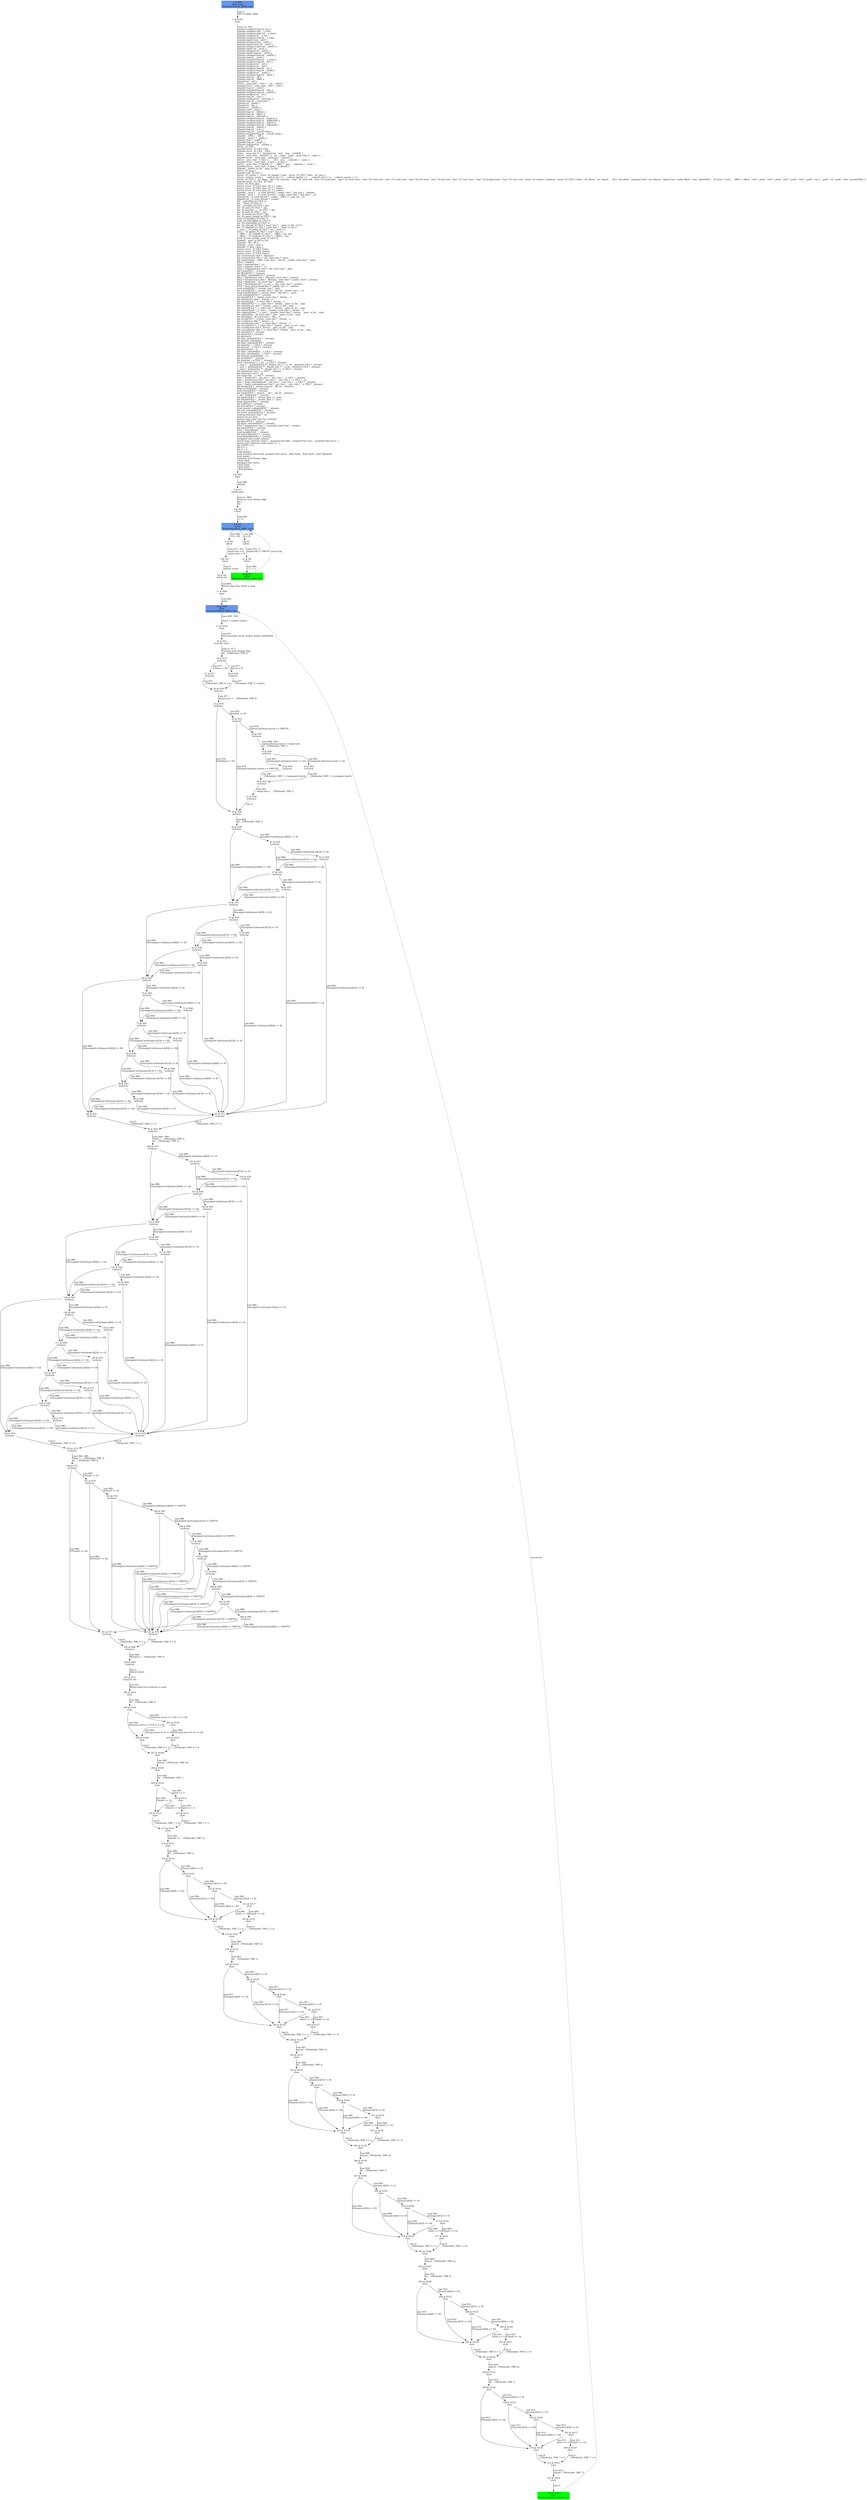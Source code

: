 digraph ARG {
node [style="filled" shape="box" color="white"]
0 [fillcolor="cornflowerblue" label="0 @ N91\nmain entry\nAbstractionState: ABS0: true\n" id="0"]
1 [label="1 @ N164\nmain\n" id="1"]
2 [label="2 @ N97\nmain\n" id="2"]
3 [label="3 @ N1\ninitial entry\n" id="3"]
4 [label="4 @ N4\ninitial\n" id="4"]
6 [fillcolor="cornflowerblue" label="6 @ N5\ninitial\nAbstractionState: ABS1: true\n" id="6"]
8 [label="8 @ N8\ninitial\n" id="8"]
9 [label="9 @ N11\ninitial\n" id="9"]
10 [label="10 @ N0\ninitial exit\n" id="10"]
11 [label="11 @ N98\nmain\n" id="11"]
16 [fillcolor="cornflowerblue" label="16 @ N99\nmain\nAbstractionState: ABS3: true\n" id="16"]
17 [label="17 @ N102\nmain\n" id="17"]
18 [label="18 @ N13\ntictactoe entry\n" id="18"]
19 [label="19 @ N15\ntictactoe\n" id="19"]
21 [label="21 @ N17\ntictactoe\n" id="21"]
24 [label="24 @ N18\ntictactoe\n" id="24"]
25 [label="25 @ N19\ntictactoe\n" id="25"]
39 [label="39 @ N20\ntictactoe\n" id="39"]
40 [label="40 @ N29\ntictactoe\n" id="40"]
54 [label="54 @ N33\ntictactoe\n" id="54"]
69 [label="69 @ N30\ntictactoe\n" id="69"]
96 [label="96 @ N32\ntictactoe\n" id="96"]
99 [label="99 @ N50\ntictactoe\n" id="99"]
100 [label="100 @ N52\ntictactoe\n" id="100"]
114 [label="114 @ N56\ntictactoe\n" id="114"]
129 [label="129 @ N53\ntictactoe\n" id="129"]
156 [label="156 @ N55\ntictactoe\n" id="156"]
159 [label="159 @ N73\ntictactoe\n" id="159"]
160 [label="160 @ N75\ntictactoe\n" id="160"]
191 [label="191 @ N77\ntictactoe\n" id="191"]
195 [label="195 @ N88\ntictactoe\n" id="195"]
196 [label="196 @ N89\ntictactoe\n" id="196"]
197 [label="197 @ N12\ntictactoe exit\n" id="197"]
198 [label="198 @ N103\nmain\n" id="198"]
199 [label="199 @ N104\nmain\n" id="199"]
204 [label="204 @ N106\nmain\n" id="204"]
207 [label="207 @ N108\nmain\n" id="207"]
208 [label="208 @ N109\nmain\n" id="208"]
209 [label="209 @ N110\nmain\n" id="209"]
214 [label="214 @ N113\nmain\n" id="214"]
217 [label="217 @ N114\nmain\n" id="217"]
218 [label="218 @ N115\nmain\n" id="218"]
219 [label="219 @ N116\nmain\n" id="219"]
230 [label="230 @ N118\nmain\n" id="230"]
233 [label="233 @ N122\nmain\n" id="233"]
234 [label="234 @ N123\nmain\n" id="234"]
235 [label="235 @ N124\nmain\n" id="235"]
246 [label="246 @ N126\nmain\n" id="246"]
249 [label="249 @ N130\nmain\n" id="249"]
250 [label="250 @ N131\nmain\n" id="250"]
251 [label="251 @ N132\nmain\n" id="251"]
262 [label="262 @ N134\nmain\n" id="262"]
265 [label="265 @ N138\nmain\n" id="265"]
266 [label="266 @ N139\nmain\n" id="266"]
267 [label="267 @ N140\nmain\n" id="267"]
278 [label="278 @ N142\nmain\n" id="278"]
281 [label="281 @ N146\nmain\n" id="281"]
282 [label="282 @ N147\nmain\n" id="282"]
283 [label="283 @ N148\nmain\n" id="283"]
294 [label="294 @ N150\nmain\n" id="294"]
297 [label="297 @ N154\nmain\n" id="297"]
298 [label="298 @ N155\nmain\n" id="298"]
299 [label="299 @ N156\nmain\n" id="299"]
310 [label="310 @ N158\nmain\n" id="310"]
313 [label="313 @ N162\nmain\n" id="313"]
314 [label="314 @ N163\nmain\n" id="314"]
316 [fillcolor="green" label="316 @ N99\nmain\nAbstractionState: ABS4: true\n" id="316"]
300 [label="300 @ N161\nmain\n" id="300"]
302 [label="302 @ N160\nmain\n" id="302"]
305 [label="305 @ N157\nmain\n" id="305"]
309 [label="309 @ N159\nmain\n" id="309"]
284 [label="284 @ N153\nmain\n" id="284"]
286 [label="286 @ N152\nmain\n" id="286"]
289 [label="289 @ N149\nmain\n" id="289"]
293 [label="293 @ N151\nmain\n" id="293"]
268 [label="268 @ N145\nmain\n" id="268"]
270 [label="270 @ N144\nmain\n" id="270"]
273 [label="273 @ N141\nmain\n" id="273"]
277 [label="277 @ N143\nmain\n" id="277"]
252 [label="252 @ N137\nmain\n" id="252"]
254 [label="254 @ N136\nmain\n" id="254"]
257 [label="257 @ N133\nmain\n" id="257"]
261 [label="261 @ N135\nmain\n" id="261"]
236 [label="236 @ N129\nmain\n" id="236"]
238 [label="238 @ N128\nmain\n" id="238"]
241 [label="241 @ N125\nmain\n" id="241"]
245 [label="245 @ N127\nmain\n" id="245"]
220 [label="220 @ N121\nmain\n" id="220"]
222 [label="222 @ N120\nmain\n" id="222"]
225 [label="225 @ N117\nmain\n" id="225"]
229 [label="229 @ N119\nmain\n" id="229"]
210 [label="210 @ N111\nmain\n" id="210"]
212 [label="212 @ N112\nmain\n" id="212"]
201 [label="201 @ N105\nmain\n" id="201"]
203 [label="203 @ N107\nmain\n" id="203"]
161 [label="161 @ N79\ntictactoe\n" id="161"]
163 [label="163 @ N76\ntictactoe\n" id="163"]
192 [label="192 @ N78\ntictactoe\n" id="192"]
166 [label="166 @ N87\ntictactoe\n" id="166"]
168 [label="168 @ N86\ntictactoe\n" id="168"]
171 [label="171 @ N85\ntictactoe\n" id="171"]
174 [label="174 @ N84\ntictactoe\n" id="174"]
177 [label="177 @ N83\ntictactoe\n" id="177"]
180 [label="180 @ N82\ntictactoe\n" id="180"]
183 [label="183 @ N81\ntictactoe\n" id="183"]
186 [label="186 @ N80\ntictactoe\n" id="186"]
130 [label="130 @ N65\ntictactoe\n" id="130"]
137 [label="137 @ N68\ntictactoe\n" id="137"]
143 [label="143 @ N67\ntictactoe\n" id="143"]
149 [label="149 @ N66\ntictactoe\n" id="149"]
150 [label="150 @ N72\ntictactoe\n" id="150"]
155 [label="155 @ N54\ntictactoe\n" id="155"]
144 [label="144 @ N71\ntictactoe\n" id="144"]
138 [label="138 @ N70\ntictactoe\n" id="138"]
132 [label="132 @ N69\ntictactoe\n" id="132"]
115 [label="115 @ N61\ntictactoe\n" id="115"]
122 [label="122 @ N62\ntictactoe\n" id="122"]
123 [label="123 @ N64\ntictactoe\n" id="123"]
117 [label="117 @ N63\ntictactoe\n" id="117"]
101 [label="101 @ N57\ntictactoe\n" id="101"]
107 [label="107 @ N58\ntictactoe\n" id="107"]
108 [label="108 @ N60\ntictactoe\n" id="108"]
103 [label="103 @ N59\ntictactoe\n" id="103"]
70 [label="70 @ N42\ntictactoe\n" id="70"]
77 [label="77 @ N45\ntictactoe\n" id="77"]
83 [label="83 @ N44\ntictactoe\n" id="83"]
89 [label="89 @ N43\ntictactoe\n" id="89"]
90 [label="90 @ N49\ntictactoe\n" id="90"]
95 [label="95 @ N31\ntictactoe\n" id="95"]
84 [label="84 @ N48\ntictactoe\n" id="84"]
78 [label="78 @ N47\ntictactoe\n" id="78"]
72 [label="72 @ N46\ntictactoe\n" id="72"]
55 [label="55 @ N38\ntictactoe\n" id="55"]
62 [label="62 @ N39\ntictactoe\n" id="62"]
63 [label="63 @ N41\ntictactoe\n" id="63"]
57 [label="57 @ N40\ntictactoe\n" id="57"]
41 [label="41 @ N34\ntictactoe\n" id="41"]
47 [label="47 @ N35\ntictactoe\n" id="47"]
48 [label="48 @ N37\ntictactoe\n" id="48"]
43 [label="43 @ N36\ntictactoe\n" id="43"]
26 [label="26 @ N22\ntictactoe\n" id="26"]
28 [label="28 @ N21\ntictactoe\n" id="28"]
31 [label="31 @ N24\ntictactoe\n" id="31"]
33 [label="33 @ N26\ntictactoe\n" id="33"]
36 [label="36 @ N27\ntictactoe\n" id="36"]
37 [label="37 @ N28\ntictactoe\n" id="37"]
32 [label="32 @ N25\ntictactoe\n" id="32"]
20 [label="20 @ N16\ntictactoe\n" id="20"]
7 [label="7 @ N7\ninitial\n" id="7"]
12 [label="12 @ N6\ninitial\n" id="12"]
14 [fillcolor="green" label="14 @ N5\ninitial\nAbstractionState: ABS2: true\n" id="14"]
0 -> 1 [label="Line 0: \lINIT GLOBAL VARS\l" id="0 -> 1"]
1 -> 2 [label="Lines 33 - 897: \ltypedef unsigned long int size_t;\ltypedef unsigned char __u_char;\ltypedef unsigned short int __u_short;\ltypedef unsigned int __u_int;\ltypedef unsigned long int __u_long;\ltypedef signed char __int8_t;\ltypedef unsigned char __uint8_t;\ltypedef signed short int __int16_t;\ltypedef unsigned short int __uint16_t;\ltypedef signed int __int32_t;\ltypedef unsigned int __uint32_t;\ltypedef signed long int __int64_t;\ltypedef unsigned long int __uint64_t;\ltypedef long int __quad_t;\ltypedef unsigned long int __u_quad_t;\ltypedef unsigned long int __dev_t;\ltypedef unsigned int __uid_t;\ltypedef unsigned int __gid_t;\ltypedef unsigned long int __ino_t;\ltypedef unsigned long int __ino64_t;\ltypedef unsigned int __mode_t;\ltypedef unsigned long int __nlink_t;\ltypedef long int __off_t;\ltypedef long int __off64_t;\ltypedef int __pid_t;\lstruct __anon_type___fsid_t {   int __val[2]; } ;\ltypedef struct __anon_type___fsid_t __fsid_t;\ltypedef long int __clock_t;\ltypedef unsigned long int __rlim_t;\ltypedef unsigned long int __rlim64_t;\ltypedef unsigned int __id_t;\ltypedef long int __time_t;\ltypedef unsigned int __useconds_t;\ltypedef long int __suseconds_t;\ltypedef int __daddr_t;\ltypedef int __key_t;\ltypedef int __clockid_t;\ltypedef void *__timer_t;\ltypedef long int __blksize_t;\ltypedef long int __blkcnt_t;\ltypedef long int __blkcnt64_t;\ltypedef unsigned long int __fsblkcnt_t;\ltypedef unsigned long int __fsblkcnt64_t;\ltypedef unsigned long int __fsfilcnt_t;\ltypedef unsigned long int __fsfilcnt64_t;\ltypedef long int __fsword_t;\ltypedef long int __ssize_t;\ltypedef long int __syscall_slong_t;\ltypedef unsigned long int __syscall_ulong_t;\ltypedef __off64_t __loff_t;\ltypedef __quad_t *__qaddr_t;\ltypedef char *__caddr_t;\ltypedef long int __intptr_t;\ltypedef unsigned int __socklen_t;\lstruct _IO_FILE ;\ltypedef struct _IO_FILE FILE;\ltypedef struct _IO_FILE __FILE;\lunion __anon_type_0 {   unsigned int __wch;   char __wchb[4]; } ;\lstruct __anon_type___mbstate_t {   int __count;   union __anon_type_0 __value; } ;\ltypedef struct __anon_type___mbstate_t __mbstate_t;\lstruct __anon_type__G_fpos_t {   __off_t __pos;   __mbstate_t __state; } ;\ltypedef struct __anon_type__G_fpos_t _G_fpos_t;\lstruct __anon_type__G_fpos64_t {   __off64_t __pos;   __mbstate_t __state; } ;\ltypedef struct __anon_type__G_fpos_t _G_fpos64_t;\ltypedef __builtin_va_list __gnuc_va_list;\lstruct _IO_jump_t ;\ltypedef void _IO_lock_t;\lstruct _IO_marker {   struct _IO_marker *_next;   struct _IO_FILE *_sbuf;   int _pos; } ;\lenum __codecvt_result {   __codecvt_ok = 0,   __codecvt_partial = 1,   __codecvt_error = 2,   __codecvt_noconv = 3 } ;\lstruct _IO_FILE {   int _flags;   char *_IO_read_ptr;   char *_IO_read_end;   char *_IO_read_base;   char *_IO_write_base;   char *_IO_write_ptr;   char *_IO_write_end;   char *_IO_buf_base;   char *_IO_buf_end;   char *_IO_save_base;   char *_IO_backup_base;   char *_IO_save_end;   struct _IO_marker *_markers;   struct _IO_FILE *_chain;   int _fileno;   int _flags2;   __off_t _old_offset;   unsigned short _cur_column;   signed char _vtable_offset;   char _shortbuf[1];   _IO_lock_t *_lock;   __off64_t _offset;   void *__pad1;   void *__pad2;   void *__pad3;   void *__pad4;   size_t __pad5;   int _mode;   char _unused2[40]; } ;\ltypedef struct _IO_FILE _IO_FILE;\lstruct _IO_FILE_plus ;\lextern struct _IO_FILE_plus _IO_2_1_stdin_;\lextern struct _IO_FILE_plus _IO_2_1_stdout_;\lextern struct _IO_FILE_plus _IO_2_1_stderr_;\ltypedef __ssize_t  __io_read_fn(void *__cookie, char *__buf, size_t __nbytes);\ltypedef __ssize_t  __io_write_fn(void *__cookie, const char *__buf, size_t __n);\ltypedef int __io_seek_fn(void *__cookie, __off64_t *__pos, int __w);\ltypedef int __io_close_fn(void *__cookie);\lint __underflow(_IO_FILE *);\lint __uflow(_IO_FILE *);\lint __overflow(_IO_FILE *, int);\lint _IO_getc(_IO_FILE *__fp);\lint _IO_putc(int __c, _IO_FILE *__fp);\lint _IO_feof(_IO_FILE *__fp);\lint _IO_ferror(_IO_FILE *__fp);\lint _IO_peekc_locked(_IO_FILE *__fp);\lvoid _IO_flockfile(_IO_FILE *);\lvoid _IO_funlockfile(_IO_FILE *);\lint _IO_ftrylockfile(_IO_FILE *);\lint _IO_vfscanf(_IO_FILE *, const char *, __gnuc_va_list , int *);\lint _IO_vfprintf(_IO_FILE *, const char *, __gnuc_va_list );\l__ssize_t  _IO_padn(_IO_FILE *, int, __ssize_t );\lsize_t  _IO_sgetn(_IO_FILE *, void *, size_t );\l__off64_t  _IO_seekoff(_IO_FILE *, __off64_t , int, int);\l__off64_t  _IO_seekpos(_IO_FILE *, __off64_t , int);\lvoid _IO_free_backup_area(_IO_FILE *);\ltypedef __gnuc_va_list va_list;\ltypedef __off_t off_t;\ltypedef __ssize_t ssize_t;\ltypedef _G_fpos_t fpos_t;\lextern struct _IO_FILE *stdin;\lextern struct _IO_FILE *stdout;\lextern struct _IO_FILE *stderr;\lint remove(const char *__filename);\lint rename(const char *__old, const char *__new);\lint renameat(int __oldfd, const char *__old, int __newfd, const char *__new);\lFILE * tmpfile();\lchar * tmpnam(char *__s);\lchar * tmpnam_r(char *__s);\lchar * tempnam(const char *__dir, const char *__pfx);\lint fclose(FILE *__stream);\lint fflush(FILE *__stream);\lint fflush_unlocked(FILE *__stream);\lFILE * fopen(const char *__filename, const char *__modes);\lFILE * freopen(const char *__filename, const char *__modes, FILE *__stream);\lFILE * fdopen(int __fd, const char *__modes);\lFILE * fmemopen(void *__s, size_t __len, const char *__modes);\lFILE * open_memstream(char **__bufloc, size_t *__sizeloc);\lvoid setbuf(FILE *__stream, char *__buf);\lint setvbuf(FILE *__stream, char *__buf, int __modes, size_t __n);\lvoid setbuffer(FILE *__stream, char *__buf, size_t __size);\lvoid setlinebuf(FILE *__stream);\lint fprintf(FILE *__stream, const char *__format, ...);\lint printf(const char *__format, ...);\lint sprintf(char *__s, const char *__format, ...);\lint vfprintf(FILE *__s, const char *__format, __gnuc_va_list __arg);\lint vprintf(const char *__format, __gnuc_va_list __arg);\lint vsprintf(char *__s, const char *__format, __gnuc_va_list __arg);\lint snprintf(char *__s, size_t __maxlen, const char *__format, ...);\lint vsnprintf(char *__s, size_t __maxlen, const char *__format, __gnuc_va_list __arg);\lint vdprintf(int __fd, const char *__fmt, __gnuc_va_list __arg);\lint dprintf(int __fd, const char *__fmt, ...);\lint fscanf(FILE *__stream, const char *__format, ...);\lint scanf(const char *__format, ...);\lint sscanf(const char *__s, const char *__format, ...);\lint vfscanf(FILE *__s, const char *__format, __gnuc_va_list __arg);\lint vscanf(const char *__format, __gnuc_va_list __arg);\lint vsscanf(const char *__s, const char *__format, __gnuc_va_list __arg);\lint fgetc(FILE *__stream);\lint getc(FILE *__stream);\lint getchar();\lint getc_unlocked(FILE *__stream);\lint getchar_unlocked();\lint fgetc_unlocked(FILE *__stream);\lint fputc(int __c, FILE *__stream);\lint putc(int __c, FILE *__stream);\lint putchar(int __c);\lint fputc_unlocked(int __c, FILE *__stream);\lint putc_unlocked(int __c, FILE *__stream);\lint putchar_unlocked(int __c);\lint getw(FILE *__stream);\lint putw(int __w, FILE *__stream);\lchar * fgets(char *__s, int __n, FILE *__stream);\l__ssize_t  __getdelim(char **__lineptr, size_t *__n, int __delimiter, FILE *__stream);\l__ssize_t  getdelim(char **__lineptr, size_t *__n, int __delimiter, FILE *__stream);\l__ssize_t  getline(char **__lineptr, size_t *__n, FILE *__stream);\lint fputs(const char *__s, FILE *__stream);\lint puts(const char *__s);\lint ungetc(int __c, FILE *__stream);\lsize_t  fread(void *__ptr, size_t __size, size_t __n, FILE *__stream);\lsize_t  fwrite(const void *__ptr, size_t __size, size_t __n, FILE *__s);\lsize_t  fread_unlocked(void *__ptr, size_t __size, size_t __n, FILE *__stream);\lsize_t  fwrite_unlocked(const void *__ptr, size_t __size, size_t __n, FILE *__stream);\lint fseek(FILE *__stream, long int __off, int __whence);\llong int ftell(FILE *__stream);\lvoid rewind(FILE *__stream);\lint fseeko(FILE *__stream, __off_t __off, int __whence);\l__off_t  ftello(FILE *__stream);\lint fgetpos(FILE *__stream, fpos_t *__pos);\lint fsetpos(FILE *__stream, fpos_t *__pos);\lvoid clearerr(FILE *__stream);\lint feof(FILE *__stream);\lint ferror(FILE *__stream);\lvoid clearerr_unlocked(FILE *__stream);\lint feof_unlocked(FILE *__stream);\lint ferror_unlocked(FILE *__stream);\lvoid perror(const char *__s);\lextern int sys_nerr;\lextern const const char *sys_errlist[];\lint fileno(FILE *__stream);\lint fileno_unlocked(FILE *__stream);\lFILE * popen(const char *__command, const char *__modes);\lint pclose(FILE *__stream);\lchar * ctermid(char *__s);\lvoid flockfile(FILE *__stream);\lint ftrylockfile(FILE *__stream);\lvoid funlockfile(FILE *__stream);\lunsigned char nondet_uchar();\lstruct state_elements_main {   unsigned char b[9];   unsigned char turn;   unsigned char move; } ;\lstruct state_elements_main smain = {  };\lint EMPTY = 0;\lint X = 1;\lint O = 2;\lvoid initial();\lvoid tictactoe(_Bool clock, unsigned char imove, _Bool *winX, _Bool *winO, _Bool *finished);\lvoid main();\lFunction start dummy edge\l_Bool clock;\lunsigned char imove;\l_Bool winX;\l_Bool winO;\l_Bool finished;\l" id="1 -> 2"]
2 -> 3 [label="Line 898: \linitial()\l" id="2 -> 3"]
3 -> 4 [label="Lines 0 - 869: \lFunction start dummy edge\lint i;\lfor\l" id="3 -> 4"]
4 -> 6 [label="Line 869: \li = 0;\l" id="4 -> 6"]
14 -> 6 [style="dashed" weight="0" label="covered by"]
6 -> 7 [label="Line 869: \l[i < 9]\l" id="6 -> 7"]
6 -> 8 [label="Line 869: \l[!(i < 9)]\l" id="6 -> 8"]
8 -> 9 [label="Lines 871 - 872: \lsmain.turn = X;\lsmain.move = 0;\l" id="8 -> 9"]
9 -> 10 [label="Line 0: \ldefault return\l" id="9 -> 10"]
10 -> 11 [label="Line 898: \lReturn edge from initial to main\l" id="10 -> 11"]
11 -> 16 [label="Line 899: \lwhile\l" id="11 -> 16"]
316 -> 16 [style="dashed" weight="0" label="covered by"]
16 -> 17 [label="Lines 899 - 900: \l\limove = nondet_uchar();\l" id="16 -> 17"]
17 -> 18 [label="Line 901: \ltictactoe(clock, imove, &winX, &winO, &finished)\l" id="17 -> 18"]
18 -> 19 [label="Lines 0 - 877: \lFunction start dummy edge\lint __CPAchecker_TMP_0;\l" id="18 -> 19"]
19 -> 20 [label="Line 877: \l[imove < 9]\l" id="19 -> 20"]
19 -> 21 [label="Line 877: \l[!(imove < 9)]\l" id="19 -> 21"]
21 -> 24 [label="Line 877: \l__CPAchecker_TMP_0 = 0;\l" id="21 -> 24"]
24 -> 25 [label="Line 877: \lsmain.move = __CPAchecker_TMP_0;\l" id="24 -> 25"]
25 -> 26 [label="Line 878: \l[finished == 0]\l" id="25 -> 26"]
25 -> 39 [label="Line 878: \l[!(finished == 0)]\l" id="25 -> 39"]
39 -> 40 [label="Line 884: \lint __CPAchecker_TMP_2;\l" id="39 -> 40"]
40 -> 41 [label="Line 884: \l[((unsigned int)((smain.b)[0])) == X]\l" id="40 -> 41"]
40 -> 54 [label="Line 884: \l[!(((unsigned int)((smain.b)[0])) == X)]\l" id="40 -> 54"]
54 -> 55 [label="Line 884: \l[((unsigned int)((smain.b)[8])) == X]\l" id="54 -> 55"]
54 -> 69 [label="Line 884: \l[!(((unsigned int)((smain.b)[8])) == X)]\l" id="54 -> 69"]
69 -> 70 [label="Line 884: \l[((unsigned int)((smain.b)[4])) == X]\l" id="69 -> 70"]
69 -> 96 [label="Line 884: \l[!(((unsigned int)((smain.b)[4])) == X)]\l" id="69 -> 96"]
96 -> 99 [label="Line 0: \l__CPAchecker_TMP_2 = 0;\l" id="96 -> 99"]
99 -> 100 [label="Lines 884 - 886: \l*winX = __CPAchecker_TMP_2;\lint __CPAchecker_TMP_3;\l" id="99 -> 100"]
100 -> 101 [label="Line 886: \l[((unsigned int)((smain.b)[0])) == O]\l" id="100 -> 101"]
100 -> 114 [label="Line 886: \l[!(((unsigned int)((smain.b)[0])) == O)]\l" id="100 -> 114"]
114 -> 115 [label="Line 886: \l[((unsigned int)((smain.b)[8])) == O]\l" id="114 -> 115"]
114 -> 129 [label="Line 886: \l[!(((unsigned int)((smain.b)[8])) == O)]\l" id="114 -> 129"]
129 -> 130 [label="Line 886: \l[((unsigned int)((smain.b)[4])) == O]\l" id="129 -> 130"]
129 -> 156 [label="Line 886: \l[!(((unsigned int)((smain.b)[4])) == O)]\l" id="129 -> 156"]
156 -> 159 [label="Line 0: \l__CPAchecker_TMP_3 = 0;\l" id="156 -> 159"]
159 -> 160 [label="Lines 886 - 888: \l*winO = __CPAchecker_TMP_3;\lint __CPAchecker_TMP_4;\l" id="159 -> 160"]
160 -> 161 [label="Line 888: \l[(*winX) == 0]\l" id="160 -> 161"]
160 -> 191 [label="Line 888: \l[!((*winX) == 0)]\l" id="160 -> 191"]
191 -> 195 [label="Line 0: \l__CPAchecker_TMP_4 = 1;\l" id="191 -> 195"]
195 -> 196 [label="Line 888: \l*finished = __CPAchecker_TMP_4;\l" id="195 -> 196"]
196 -> 197 [label="Line 0: \ldefault return\l" id="196 -> 197"]
197 -> 198 [label="Line 901: \lReturn edge from tictactoe to main\l" id="197 -> 198"]
198 -> 199 [label="Line 904: \lint __CPAchecker_TMP_0;\l" id="198 -> 199"]
199 -> 201 [label="Line 904: \l[!((((smain.move) >> 3) & 1) == 0)]\l" id="199 -> 201"]
199 -> 204 [label="Line 904: \l[(((smain.move) >> 3) & 1) == 0]\l" id="199 -> 204"]
204 -> 207 [label="Line 0: \l__CPAchecker_TMP_0 = 1;\l" id="204 -> 207"]
207 -> 208 [label="Line 904: \lassert(__CPAchecker_TMP_0);\l" id="207 -> 208"]
208 -> 209 [label="Line 905: \lint __CPAchecker_TMP_1;\l" id="208 -> 209"]
209 -> 210 [label="Line 905: \l[winX == 1]\l" id="209 -> 210"]
209 -> 214 [label="Line 905: \l[!(winX == 1)]\l" id="209 -> 214"]
214 -> 217 [label="Line 0: \l__CPAchecker_TMP_1 = 0;\l" id="214 -> 217"]
217 -> 218 [label="Line 905: \lassert(0 == __CPAchecker_TMP_1);\l" id="217 -> 218"]
218 -> 219 [label="Line 906: \lint __CPAchecker_TMP_2;\l" id="218 -> 219"]
219 -> 220 [label="Line 906: \l[((smain.b)[0]) == X]\l" id="219 -> 220"]
219 -> 230 [label="Line 906: \l[!(((smain.b)[0]) == X)]\l" id="219 -> 230"]
230 -> 233 [label="Line 0: \l__CPAchecker_TMP_2 = 1;\l" id="230 -> 233"]
233 -> 234 [label="Line 906: \lassert(__CPAchecker_TMP_2);\l" id="233 -> 234"]
234 -> 235 [label="Line 907: \lint __CPAchecker_TMP_3;\l" id="234 -> 235"]
235 -> 236 [label="Line 907: \l[((smain.b)[0]) == O]\l" id="235 -> 236"]
235 -> 246 [label="Line 907: \l[!(((smain.b)[0]) == O)]\l" id="235 -> 246"]
246 -> 249 [label="Line 0: \l__CPAchecker_TMP_3 = 1;\l" id="246 -> 249"]
249 -> 250 [label="Line 907: \lassert(__CPAchecker_TMP_3);\l" id="249 -> 250"]
250 -> 251 [label="Line 908: \lint __CPAchecker_TMP_4;\l" id="250 -> 251"]
251 -> 252 [label="Line 908: \l[((smain.b)[3]) == X]\l" id="251 -> 252"]
251 -> 262 [label="Line 908: \l[!(((smain.b)[3]) == X)]\l" id="251 -> 262"]
262 -> 265 [label="Line 0: \l__CPAchecker_TMP_4 = 1;\l" id="262 -> 265"]
265 -> 266 [label="Line 908: \lassert(__CPAchecker_TMP_4);\l" id="265 -> 266"]
266 -> 267 [label="Line 909: \lint __CPAchecker_TMP_5;\l" id="266 -> 267"]
267 -> 268 [label="Line 909: \l[((smain.b)[3]) == O]\l" id="267 -> 268"]
267 -> 278 [label="Line 909: \l[!(((smain.b)[3]) == O)]\l" id="267 -> 278"]
278 -> 281 [label="Line 0: \l__CPAchecker_TMP_5 = 1;\l" id="278 -> 281"]
281 -> 282 [label="Line 909: \lassert(__CPAchecker_TMP_5);\l" id="281 -> 282"]
282 -> 283 [label="Line 910: \lint __CPAchecker_TMP_6;\l" id="282 -> 283"]
283 -> 284 [label="Line 910: \l[((smain.b)[6]) == X]\l" id="283 -> 284"]
283 -> 294 [label="Line 910: \l[!(((smain.b)[6]) == X)]\l" id="283 -> 294"]
294 -> 297 [label="Line 0: \l__CPAchecker_TMP_6 = 1;\l" id="294 -> 297"]
297 -> 298 [label="Line 910: \lassert(__CPAchecker_TMP_6);\l" id="297 -> 298"]
298 -> 299 [label="Line 913: \lint __CPAchecker_TMP_7;\l" id="298 -> 299"]
299 -> 300 [label="Line 913: \l[((smain.b)[6]) == O]\l" id="299 -> 300"]
299 -> 310 [label="Line 913: \l[!(((smain.b)[6]) == O)]\l" id="299 -> 310"]
310 -> 313 [label="Line 0: \l__CPAchecker_TMP_7 = 1;\l" id="310 -> 313"]
313 -> 314 [label="Line 913: \lassert(__CPAchecker_TMP_7);\l" id="313 -> 314"]
314 -> 316 [label="Line 0: \l\l" id="314 -> 316"]
300 -> 302 [label="Line 913: \l[((smain.b)[7]) == O]\l" id="300 -> 302"]
300 -> 310 [label="Line 913: \l[!(((smain.b)[7]) == O)]\l" id="300 -> 310"]
302 -> 305 [label="Line 913: \l[((smain.b)[8]) == O]\l" id="302 -> 305"]
302 -> 310 [label="Line 913: \l[!(((smain.b)[8]) == O)]\l" id="302 -> 310"]
305 -> 309 [label="Line 913: \l[!(winO == 1)]\l" id="305 -> 309"]
305 -> 310 [label="Line 913: \l[winO == 1]\l" id="305 -> 310"]
309 -> 313 [label="Line 0: \l__CPAchecker_TMP_7 = 0;\l" id="309 -> 313"]
284 -> 286 [label="Line 910: \l[((smain.b)[7]) == X]\l" id="284 -> 286"]
284 -> 294 [label="Line 910: \l[!(((smain.b)[7]) == X)]\l" id="284 -> 294"]
286 -> 289 [label="Line 910: \l[((smain.b)[8]) == X]\l" id="286 -> 289"]
286 -> 294 [label="Line 910: \l[!(((smain.b)[8]) == X)]\l" id="286 -> 294"]
289 -> 293 [label="Line 910: \l[!(winX == 1)]\l" id="289 -> 293"]
289 -> 294 [label="Line 910: \l[winX == 1]\l" id="289 -> 294"]
293 -> 297 [label="Line 0: \l__CPAchecker_TMP_6 = 0;\l" id="293 -> 297"]
268 -> 270 [label="Line 909: \l[((smain.b)[4]) == O]\l" id="268 -> 270"]
268 -> 278 [label="Line 909: \l[!(((smain.b)[4]) == O)]\l" id="268 -> 278"]
270 -> 273 [label="Line 909: \l[((smain.b)[5]) == O]\l" id="270 -> 273"]
270 -> 278 [label="Line 909: \l[!(((smain.b)[5]) == O)]\l" id="270 -> 278"]
273 -> 277 [label="Line 909: \l[!(winO == 1)]\l" id="273 -> 277"]
273 -> 278 [label="Line 909: \l[winO == 1]\l" id="273 -> 278"]
277 -> 281 [label="Line 0: \l__CPAchecker_TMP_5 = 0;\l" id="277 -> 281"]
252 -> 254 [label="Line 908: \l[((smain.b)[4]) == X]\l" id="252 -> 254"]
252 -> 262 [label="Line 908: \l[!(((smain.b)[4]) == X)]\l" id="252 -> 262"]
254 -> 257 [label="Line 908: \l[((smain.b)[5]) == X]\l" id="254 -> 257"]
254 -> 262 [label="Line 908: \l[!(((smain.b)[5]) == X)]\l" id="254 -> 262"]
257 -> 261 [label="Line 908: \l[!(winX == 1)]\l" id="257 -> 261"]
257 -> 262 [label="Line 908: \l[winX == 1]\l" id="257 -> 262"]
261 -> 265 [label="Line 0: \l__CPAchecker_TMP_4 = 0;\l" id="261 -> 265"]
236 -> 238 [label="Line 907: \l[((smain.b)[1]) == O]\l" id="236 -> 238"]
236 -> 246 [label="Line 907: \l[!(((smain.b)[1]) == O)]\l" id="236 -> 246"]
238 -> 241 [label="Line 907: \l[((smain.b)[2]) == O]\l" id="238 -> 241"]
238 -> 246 [label="Line 907: \l[!(((smain.b)[2]) == O)]\l" id="238 -> 246"]
241 -> 245 [label="Line 907: \l[!(winO == 1)]\l" id="241 -> 245"]
241 -> 246 [label="Line 907: \l[winO == 1]\l" id="241 -> 246"]
245 -> 249 [label="Line 0: \l__CPAchecker_TMP_3 = 0;\l" id="245 -> 249"]
220 -> 222 [label="Line 906: \l[((smain.b)[1]) == X]\l" id="220 -> 222"]
220 -> 230 [label="Line 906: \l[!(((smain.b)[1]) == X)]\l" id="220 -> 230"]
222 -> 225 [label="Line 906: \l[((smain.b)[2]) == X]\l" id="222 -> 225"]
222 -> 230 [label="Line 906: \l[!(((smain.b)[2]) == X)]\l" id="222 -> 230"]
225 -> 229 [label="Line 906: \l[!(winX == 1)]\l" id="225 -> 229"]
225 -> 230 [label="Line 906: \l[winX == 1]\l" id="225 -> 230"]
229 -> 233 [label="Line 0: \l__CPAchecker_TMP_2 = 0;\l" id="229 -> 233"]
210 -> 212 [label="Line 905: \l[winO == 1]\l" id="210 -> 212"]
210 -> 214 [label="Line 905: \l[!(winO == 1)]\l" id="210 -> 214"]
212 -> 217 [label="Line 0: \l__CPAchecker_TMP_1 = 1;\l" id="212 -> 217"]
201 -> 203 [label="Line 904: \l[!(((smain.move) & 3) == 0)]\l" id="201 -> 203"]
201 -> 204 [label="Line 904: \l[((smain.move) & 3) == 0]\l" id="201 -> 204"]
203 -> 207 [label="Line 0: \l__CPAchecker_TMP_0 = 0;\l" id="203 -> 207"]
161 -> 163 [label="Line 888: \l[(*winO) == 0]\l" id="161 -> 163"]
161 -> 191 [label="Line 888: \l[!((*winO) == 0)]\l" id="161 -> 191"]
163 -> 166 [label="Line 888: \l[((unsigned int)((smain.b)[0])) != EMPTY]\l" id="163 -> 166"]
163 -> 192 [label="Line 888: \l[!(((unsigned int)((smain.b)[0])) != EMPTY)]\l" id="163 -> 192"]
192 -> 195 [label="Line 0: \l__CPAchecker_TMP_4 = 0;\l" id="192 -> 195"]
166 -> 168 [label="Line 888: \l[((unsigned int)((smain.b)[1])) != EMPTY]\l" id="166 -> 168"]
166 -> 192 [label="Line 888: \l[!(((unsigned int)((smain.b)[1])) != EMPTY)]\l" id="166 -> 192"]
168 -> 171 [label="Line 888: \l[((unsigned int)((smain.b)[2])) != EMPTY]\l" id="168 -> 171"]
168 -> 192 [label="Line 888: \l[!(((unsigned int)((smain.b)[2])) != EMPTY)]\l" id="168 -> 192"]
171 -> 174 [label="Line 888: \l[((unsigned int)((smain.b)[3])) != EMPTY]\l" id="171 -> 174"]
171 -> 192 [label="Line 888: \l[!(((unsigned int)((smain.b)[3])) != EMPTY)]\l" id="171 -> 192"]
174 -> 177 [label="Line 888: \l[((unsigned int)((smain.b)[4])) != EMPTY]\l" id="174 -> 177"]
174 -> 192 [label="Line 888: \l[!(((unsigned int)((smain.b)[4])) != EMPTY)]\l" id="174 -> 192"]
177 -> 180 [label="Line 888: \l[((unsigned int)((smain.b)[5])) != EMPTY]\l" id="177 -> 180"]
177 -> 192 [label="Line 888: \l[!(((unsigned int)((smain.b)[5])) != EMPTY)]\l" id="177 -> 192"]
180 -> 183 [label="Line 888: \l[((unsigned int)((smain.b)[6])) != EMPTY]\l" id="180 -> 183"]
180 -> 192 [label="Line 888: \l[!(((unsigned int)((smain.b)[6])) != EMPTY)]\l" id="180 -> 192"]
183 -> 186 [label="Line 888: \l[((unsigned int)((smain.b)[7])) != EMPTY]\l" id="183 -> 186"]
183 -> 192 [label="Line 888: \l[!(((unsigned int)((smain.b)[7])) != EMPTY)]\l" id="183 -> 192"]
186 -> 191 [label="Line 888: \l[((unsigned int)((smain.b)[8])) != EMPTY]\l" id="186 -> 191"]
186 -> 192 [label="Line 888: \l[!(((unsigned int)((smain.b)[8])) != EMPTY)]\l" id="186 -> 192"]
130 -> 132 [label="Line 886: \l[((unsigned int)((smain.b)[0])) == O]\l" id="130 -> 132"]
130 -> 137 [label="Line 886: \l[!(((unsigned int)((smain.b)[0])) == O)]\l" id="130 -> 137"]
137 -> 138 [label="Line 886: \l[((unsigned int)((smain.b)[2])) == O]\l" id="137 -> 138"]
137 -> 143 [label="Line 886: \l[!(((unsigned int)((smain.b)[2])) == O)]\l" id="137 -> 143"]
143 -> 144 [label="Line 886: \l[((unsigned int)((smain.b)[1])) == O]\l" id="143 -> 144"]
143 -> 149 [label="Line 886: \l[!(((unsigned int)((smain.b)[1])) == O)]\l" id="143 -> 149"]
149 -> 150 [label="Line 886: \l[((unsigned int)((smain.b)[3])) == O]\l" id="149 -> 150"]
149 -> 156 [label="Line 886: \l[!(((unsigned int)((smain.b)[3])) == O)]\l" id="149 -> 156"]
150 -> 155 [label="Line 886: \l[((unsigned int)((smain.b)[5])) == O]\l" id="150 -> 155"]
150 -> 156 [label="Line 886: \l[!(((unsigned int)((smain.b)[5])) == O)]\l" id="150 -> 156"]
155 -> 159 [label="Line 0: \l__CPAchecker_TMP_3 = 1;\l" id="155 -> 159"]
144 -> 149 [label="Line 886: \l[!(((unsigned int)((smain.b)[7])) == O)]\l" id="144 -> 149"]
144 -> 155 [label="Line 886: \l[((unsigned int)((smain.b)[7])) == O]\l" id="144 -> 155"]
138 -> 143 [label="Line 886: \l[!(((unsigned int)((smain.b)[6])) == O)]\l" id="138 -> 143"]
138 -> 155 [label="Line 886: \l[((unsigned int)((smain.b)[6])) == O]\l" id="138 -> 155"]
132 -> 137 [label="Line 886: \l[!(((unsigned int)((smain.b)[8])) == O)]\l" id="132 -> 137"]
132 -> 155 [label="Line 886: \l[((unsigned int)((smain.b)[8])) == O]\l" id="132 -> 155"]
115 -> 117 [label="Line 886: \l[((unsigned int)((smain.b)[7])) == O]\l" id="115 -> 117"]
115 -> 122 [label="Line 886: \l[!(((unsigned int)((smain.b)[7])) == O)]\l" id="115 -> 122"]
122 -> 123 [label="Line 886: \l[((unsigned int)((smain.b)[5])) == O]\l" id="122 -> 123"]
122 -> 129 [label="Line 886: \l[!(((unsigned int)((smain.b)[5])) == O)]\l" id="122 -> 129"]
123 -> 129 [label="Line 886: \l[!(((unsigned int)((smain.b)[2])) == O)]\l" id="123 -> 129"]
123 -> 155 [label="Line 886: \l[((unsigned int)((smain.b)[2])) == O]\l" id="123 -> 155"]
117 -> 122 [label="Line 886: \l[!(((unsigned int)((smain.b)[6])) == O)]\l" id="117 -> 122"]
117 -> 155 [label="Line 886: \l[((unsigned int)((smain.b)[6])) == O]\l" id="117 -> 155"]
101 -> 103 [label="Line 886: \l[((unsigned int)((smain.b)[1])) == O]\l" id="101 -> 103"]
101 -> 107 [label="Line 886: \l[!(((unsigned int)((smain.b)[1])) == O)]\l" id="101 -> 107"]
107 -> 108 [label="Line 886: \l[((unsigned int)((smain.b)[3])) == O]\l" id="107 -> 108"]
107 -> 114 [label="Line 886: \l[!(((unsigned int)((smain.b)[3])) == O)]\l" id="107 -> 114"]
108 -> 114 [label="Line 886: \l[!(((unsigned int)((smain.b)[6])) == O)]\l" id="108 -> 114"]
108 -> 155 [label="Line 886: \l[((unsigned int)((smain.b)[6])) == O]\l" id="108 -> 155"]
103 -> 107 [label="Line 886: \l[!(((unsigned int)((smain.b)[2])) == O)]\l" id="103 -> 107"]
103 -> 155 [label="Line 886: \l[((unsigned int)((smain.b)[2])) == O]\l" id="103 -> 155"]
70 -> 72 [label="Line 884: \l[((unsigned int)((smain.b)[0])) == X]\l" id="70 -> 72"]
70 -> 77 [label="Line 884: \l[!(((unsigned int)((smain.b)[0])) == X)]\l" id="70 -> 77"]
77 -> 78 [label="Line 884: \l[((unsigned int)((smain.b)[2])) == X]\l" id="77 -> 78"]
77 -> 83 [label="Line 884: \l[!(((unsigned int)((smain.b)[2])) == X)]\l" id="77 -> 83"]
83 -> 84 [label="Line 884: \l[((unsigned int)((smain.b)[1])) == X]\l" id="83 -> 84"]
83 -> 89 [label="Line 884: \l[!(((unsigned int)((smain.b)[1])) == X)]\l" id="83 -> 89"]
89 -> 90 [label="Line 884: \l[((unsigned int)((smain.b)[3])) == X]\l" id="89 -> 90"]
89 -> 96 [label="Line 884: \l[!(((unsigned int)((smain.b)[3])) == X)]\l" id="89 -> 96"]
90 -> 95 [label="Line 884: \l[((unsigned int)((smain.b)[5])) == X]\l" id="90 -> 95"]
90 -> 96 [label="Line 884: \l[!(((unsigned int)((smain.b)[5])) == X)]\l" id="90 -> 96"]
95 -> 99 [label="Line 0: \l__CPAchecker_TMP_2 = 1;\l" id="95 -> 99"]
84 -> 89 [label="Line 884: \l[!(((unsigned int)((smain.b)[7])) == X)]\l" id="84 -> 89"]
84 -> 95 [label="Line 884: \l[((unsigned int)((smain.b)[7])) == X]\l" id="84 -> 95"]
78 -> 83 [label="Line 884: \l[!(((unsigned int)((smain.b)[6])) == X)]\l" id="78 -> 83"]
78 -> 95 [label="Line 884: \l[((unsigned int)((smain.b)[6])) == X]\l" id="78 -> 95"]
72 -> 77 [label="Line 884: \l[!(((unsigned int)((smain.b)[8])) == X)]\l" id="72 -> 77"]
72 -> 95 [label="Line 884: \l[((unsigned int)((smain.b)[8])) == X]\l" id="72 -> 95"]
55 -> 57 [label="Line 884: \l[((unsigned int)((smain.b)[7])) == X]\l" id="55 -> 57"]
55 -> 62 [label="Line 884: \l[!(((unsigned int)((smain.b)[7])) == X)]\l" id="55 -> 62"]
62 -> 63 [label="Line 884: \l[((unsigned int)((smain.b)[5])) == X]\l" id="62 -> 63"]
62 -> 69 [label="Line 884: \l[!(((unsigned int)((smain.b)[5])) == X)]\l" id="62 -> 69"]
63 -> 69 [label="Line 884: \l[!(((unsigned int)((smain.b)[2])) == X)]\l" id="63 -> 69"]
63 -> 95 [label="Line 884: \l[((unsigned int)((smain.b)[2])) == X]\l" id="63 -> 95"]
57 -> 62 [label="Line 884: \l[!(((unsigned int)((smain.b)[6])) == X)]\l" id="57 -> 62"]
57 -> 95 [label="Line 884: \l[((unsigned int)((smain.b)[6])) == X]\l" id="57 -> 95"]
41 -> 43 [label="Line 884: \l[((unsigned int)((smain.b)[1])) == X]\l" id="41 -> 43"]
41 -> 47 [label="Line 884: \l[!(((unsigned int)((smain.b)[1])) == X)]\l" id="41 -> 47"]
47 -> 48 [label="Line 884: \l[((unsigned int)((smain.b)[3])) == X]\l" id="47 -> 48"]
47 -> 54 [label="Line 884: \l[!(((unsigned int)((smain.b)[3])) == X)]\l" id="47 -> 54"]
48 -> 54 [label="Line 884: \l[!(((unsigned int)((smain.b)[6])) == X)]\l" id="48 -> 54"]
48 -> 95 [label="Line 884: \l[((unsigned int)((smain.b)[6])) == X]\l" id="48 -> 95"]
43 -> 47 [label="Line 884: \l[!(((unsigned int)((smain.b)[2])) == X)]\l" id="43 -> 47"]
43 -> 95 [label="Line 884: \l[((unsigned int)((smain.b)[2])) == X]\l" id="43 -> 95"]
26 -> 28 [label="Line 878: \l[((smain.b)[smain.move]) == EMPTY]\l" id="26 -> 28"]
26 -> 39 [label="Line 878: \l[!(((smain.b)[smain.move]) == EMPTY)]\l" id="26 -> 39"]
28 -> 31 [label="Lines 880 - 881: \l(smain.b)[smain.move] = smain.turn;\lint __CPAchecker_TMP_1;\l" id="28 -> 31"]
31 -> 32 [label="Line 881: \l[((unsigned int)(smain.turn)) == X]\l" id="31 -> 32"]
31 -> 33 [label="Line 881: \l[!(((unsigned int)(smain.turn)) == X)]\l" id="31 -> 33"]
33 -> 36 [label="Line 881: \l__CPAchecker_TMP_1 = (unsigned char)X;\l" id="33 -> 36"]
36 -> 37 [label="Line 881: \lsmain.turn = __CPAchecker_TMP_1;\l" id="36 -> 37"]
37 -> 39 [label="Line 0: \l\l" id="37 -> 39"]
32 -> 36 [label="Line 881: \l__CPAchecker_TMP_1 = (unsigned char)O;\l" id="32 -> 36"]
20 -> 24 [label="Line 877: \l__CPAchecker_TMP_0 = imove;\l" id="20 -> 24"]
7 -> 12 [label="Lines 870 - 0: \l(smain.b)[i] = EMPTY;\l\l" id="7 -> 12"]
12 -> 14 [label="Line 869: \li = i + 1;\l" id="12 -> 14"]
}
